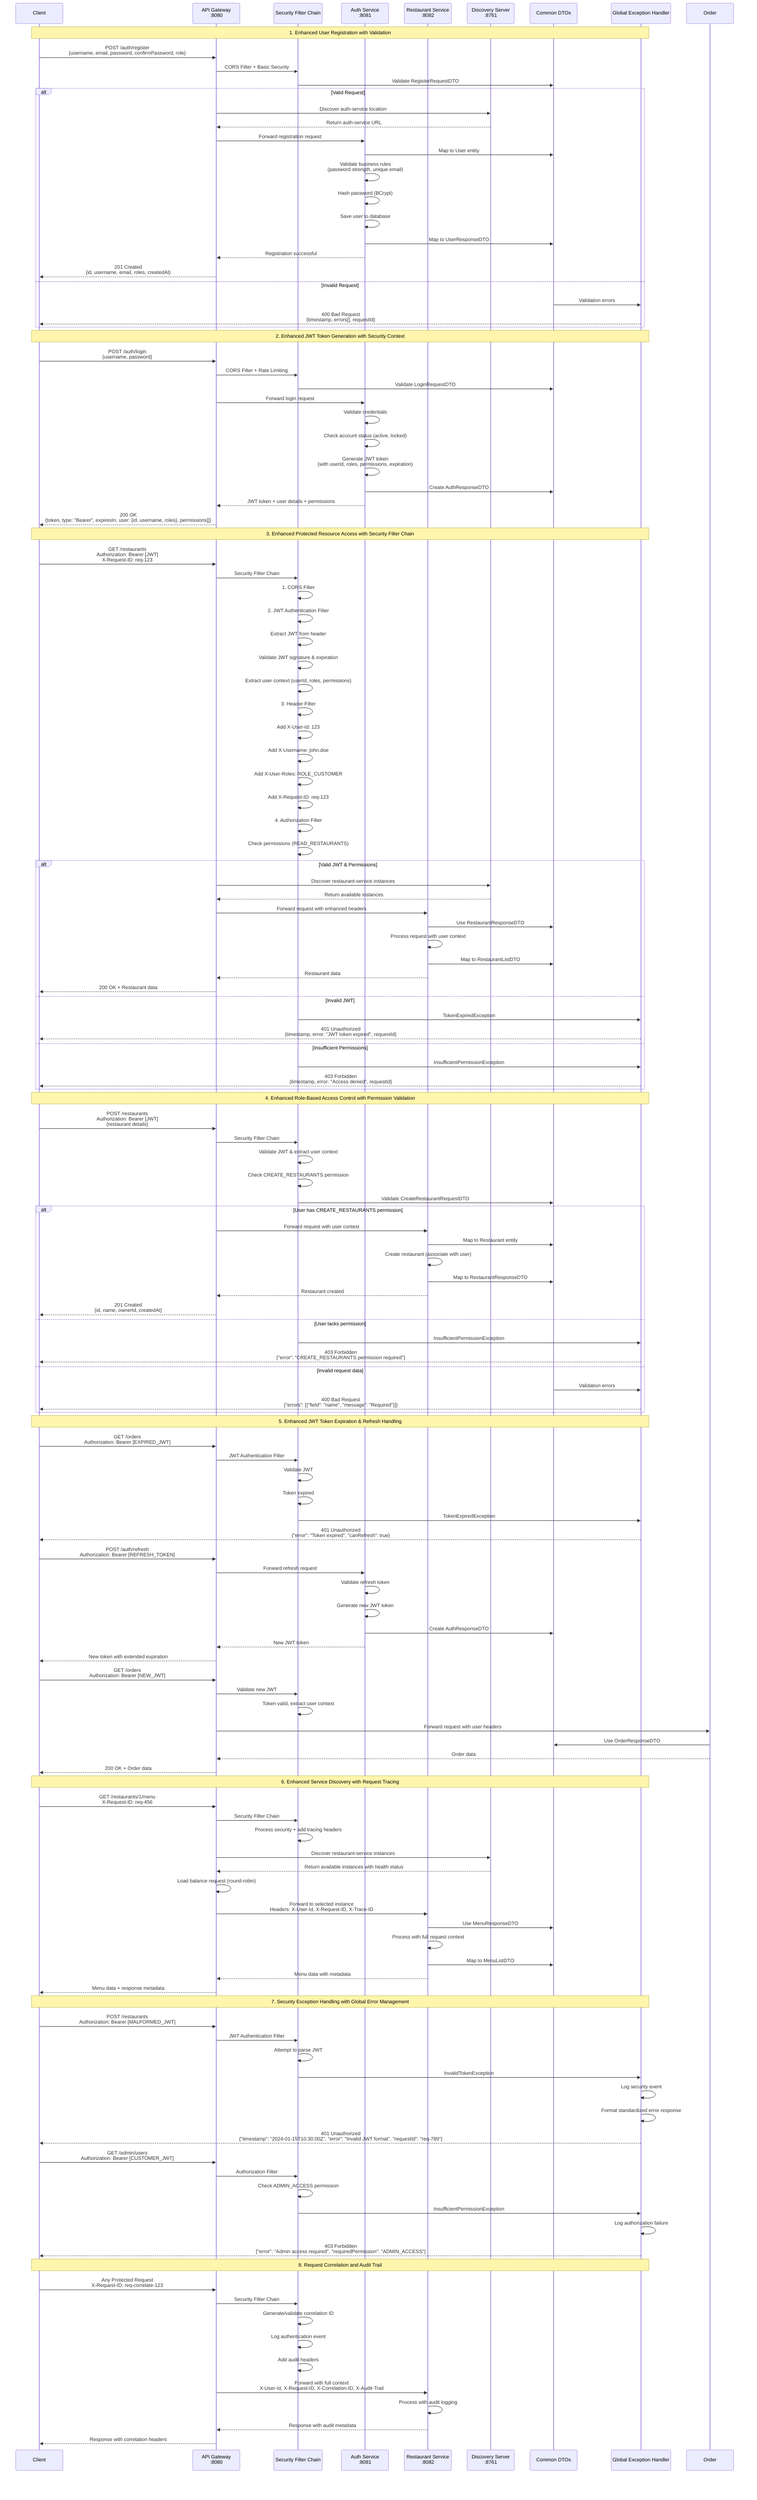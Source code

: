 sequenceDiagram
    participant Client
    participant Gateway as API Gateway<br/>:8080
    participant SecurityFilters as Security Filter Chain
    participant Auth as Auth Service<br/>:8081
    participant Restaurant as Restaurant Service<br/>:8082
    participant Eureka as Discovery Server<br/>:8761
    participant CommonDTO as Common DTOs
    participant GlobalException as Global Exception Handler

    Note over Client,GlobalException: 1. Enhanced User Registration with Validation

    Client->>Gateway: POST /auth/register<br/>{username, email, password, confirmPassword, role}
    Gateway->>SecurityFilters: CORS Filter + Basic Security
    SecurityFilters->>CommonDTO: Validate RegisterRequestDTO
    alt Valid Request
        Gateway->>Eureka: Discover auth-service location
        Eureka-->>Gateway: Return auth-service URL
        Gateway->>Auth: Forward registration request
        Auth->>CommonDTO: Map to User entity
        Auth->>Auth: Validate business rules<br/>(password strength, unique email)
        Auth->>Auth: Hash password (BCrypt)
        Auth->>Auth: Save user to database
        Auth->>CommonDTO: Map to UserResponseDTO
        Auth-->>Gateway: Registration successful
        Gateway-->>Client: 201 Created<br/>{id, username, email, roles, createdAt}
    else Invalid Request
        CommonDTO->>GlobalException: Validation errors
        GlobalException-->>Client: 400 Bad Request<br/>{timestamp, errors[], requestId}
    end

    Note over Client,GlobalException: 2. Enhanced JWT Token Generation with Security Context

    Client->>Gateway: POST /auth/login<br/>{username, password}
    Gateway->>SecurityFilters: CORS Filter + Rate Limiting
    SecurityFilters->>CommonDTO: Validate LoginRequestDTO
    Gateway->>Auth: Forward login request
    Auth->>Auth: Validate credentials
    Auth->>Auth: Check account status (active, locked)
    Auth->>Auth: Generate JWT token<br/>(with userId, roles, permissions, expiration)
    Auth->>CommonDTO: Create AuthResponseDTO
    Auth-->>Gateway: JWT token + user details + permissions
    Gateway-->>Client: 200 OK<br/>{token, type: "Bearer", expiresIn, user: {id, username, roles}, permissions[]}

    Note over Client,GlobalException: 3. Enhanced Protected Resource Access with Security Filter Chain

    Client->>Gateway: GET /restaurants<br/>Authorization: Bearer [JWT]<br/>X-Request-ID: req-123
    Gateway->>SecurityFilters: Security Filter Chain
    SecurityFilters->>SecurityFilters: 1. CORS Filter
    SecurityFilters->>SecurityFilters: 2. JWT Authentication Filter
    SecurityFilters->>SecurityFilters: Extract JWT from header
    SecurityFilters->>SecurityFilters: Validate JWT signature & expiration
    SecurityFilters->>SecurityFilters: Extract user context (userId, roles, permissions)
    SecurityFilters->>SecurityFilters: 3. Header Filter
    SecurityFilters->>SecurityFilters: Add X-User-Id: 123
    SecurityFilters->>SecurityFilters: Add X-Username: john.doe
    SecurityFilters->>SecurityFilters: Add X-User-Roles: ROLE_CUSTOMER
    SecurityFilters->>SecurityFilters: Add X-Request-ID: req-123
    SecurityFilters->>SecurityFilters: 4. Authorization Filter
    SecurityFilters->>SecurityFilters: Check permissions (READ_RESTAURANTS)

    alt Valid JWT & Permissions
        Gateway->>Eureka: Discover restaurant-service instances
        Eureka-->>Gateway: Return available instances
        Gateway->>Restaurant: Forward request with enhanced headers
        Restaurant->>CommonDTO: Use RestaurantResponseDTO
        Restaurant->>Restaurant: Process request with user context
        Restaurant->>CommonDTO: Map to RestaurantListDTO
        Restaurant-->>Gateway: Restaurant data
        Gateway-->>Client: 200 OK + Restaurant data
    else Invalid JWT
        SecurityFilters->>GlobalException: TokenExpiredException
        GlobalException-->>Client: 401 Unauthorized<br/>{timestamp, error: "JWT token expired", requestId}
    else Insufficient Permissions
        SecurityFilters->>GlobalException: InsufficientPermissionException
        GlobalException-->>Client: 403 Forbidden<br/>{timestamp, error: "Access denied", requestId}
    end

    Note over Client,GlobalException: 4. Enhanced Role-Based Access Control with Permission Validation

    Client->>Gateway: POST /restaurants<br/>Authorization: Bearer [JWT]<br/>{restaurant details}
    Gateway->>SecurityFilters: Security Filter Chain
    SecurityFilters->>SecurityFilters: Validate JWT & extract user context
    SecurityFilters->>SecurityFilters: Check CREATE_RESTAURANTS permission
    SecurityFilters->>CommonDTO: Validate CreateRestaurantRequestDTO

    alt User has CREATE_RESTAURANTS permission
        Gateway->>Restaurant: Forward request with user context
        Restaurant->>CommonDTO: Map to Restaurant entity
        Restaurant->>Restaurant: Create restaurant (associate with user)
        Restaurant->>CommonDTO: Map to RestaurantResponseDTO
        Restaurant-->>Gateway: Restaurant created
        Gateway-->>Client: 201 Created<br/>{id, name, ownerId, createdAt}
    else User lacks permission
        SecurityFilters->>GlobalException: InsufficientPermissionException
        GlobalException-->>Client: 403 Forbidden<br/>{"error": "CREATE_RESTAURANTS permission required"}
    else Invalid request data
        CommonDTO->>GlobalException: Validation errors
        GlobalException-->>Client: 400 Bad Request<br/>{"errors": [{"field": "name", "message": "Required"}]}
    end

    Note over Client,GlobalException: 5. Enhanced JWT Token Expiration & Refresh Handling

    Client->>Gateway: GET /orders<br/>Authorization: Bearer [EXPIRED_JWT]
    Gateway->>SecurityFilters: JWT Authentication Filter
    SecurityFilters->>SecurityFilters: Validate JWT
    SecurityFilters->>SecurityFilters: Token expired
    SecurityFilters->>GlobalException: TokenExpiredException
    GlobalException-->>Client: 401 Unauthorized<br/>{"error": "Token expired", "canRefresh": true}

    Client->>Gateway: POST /auth/refresh<br/>Authorization: Bearer [REFRESH_TOKEN]
    Gateway->>Auth: Forward refresh request
    Auth->>Auth: Validate refresh token
    Auth->>Auth: Generate new JWT token
    Auth->>CommonDTO: Create AuthResponseDTO
    Auth-->>Gateway: New JWT token
    Gateway-->>Client: New token with extended expiration

    Client->>Gateway: GET /orders<br/>Authorization: Bearer [NEW_JWT]
    Gateway->>SecurityFilters: Validate new JWT
    SecurityFilters->>SecurityFilters: Token valid, extract user context
    Gateway->>Order: Forward request with user headers
    Order->>CommonDTO: Use OrderResponseDTO
    Order-->>Gateway: Order data
    Gateway-->>Client: 200 OK + Order data

    Note over Client,GlobalException: 6. Enhanced Service Discovery with Request Tracing

    Client->>Gateway: GET /restaurants/1/menu<br/>X-Request-ID: req-456
    Gateway->>SecurityFilters: Security Filter Chain
    SecurityFilters->>SecurityFilters: Process security + add tracing headers
    Gateway->>Eureka: Discover restaurant-service instances
    Eureka-->>Gateway: Return available instances with health status
    Gateway->>Gateway: Load balance request (round-robin)
    Gateway->>Restaurant: Forward to selected instance<br/>Headers: X-User-Id, X-Request-ID, X-Trace-ID
    Restaurant->>CommonDTO: Use MenuResponseDTO
    Restaurant->>Restaurant: Process with full request context
    Restaurant->>CommonDTO: Map to MenuListDTO
    Restaurant-->>Gateway: Menu data with metadata
    Gateway-->>Client: Menu data + response metadata

    Note over Client,GlobalException: 7. Security Exception Handling with Global Error Management

    Client->>Gateway: POST /restaurants<br/>Authorization: Bearer [MALFORMED_JWT]
    Gateway->>SecurityFilters: JWT Authentication Filter
    SecurityFilters->>SecurityFilters: Attempt to parse JWT
    SecurityFilters->>GlobalException: InvalidTokenException
    GlobalException->>GlobalException: Log security event
    GlobalException->>GlobalException: Format standardized error response
    GlobalException-->>Client: 401 Unauthorized<br/>{"timestamp": "2024-01-15T10:30:00Z", "error": "Invalid JWT format", "requestId": "req-789"}

    Client->>Gateway: GET /admin/users<br/>Authorization: Bearer [CUSTOMER_JWT]
    Gateway->>SecurityFilters: Authorization Filter
    SecurityFilters->>SecurityFilters: Check ADMIN_ACCESS permission
    SecurityFilters->>GlobalException: InsufficientPermissionException
    GlobalException->>GlobalException: Log authorization failure
    GlobalException-->>Client: 403 Forbidden<br/>{"error": "Admin access required", "requiredPermission": "ADMIN_ACCESS"}

    Note over Client,GlobalException: 8. Request Correlation and Audit Trail

    Client->>Gateway: Any Protected Request<br/>X-Request-ID: req-correlate-123
    Gateway->>SecurityFilters: Security Filter Chain
    SecurityFilters->>SecurityFilters: Generate/validate correlation ID
    SecurityFilters->>SecurityFilters: Log authentication event
    SecurityFilters->>SecurityFilters: Add audit headers
    Gateway->>Restaurant: Forward with full context<br/>X-User-Id, X-Request-ID, X-Correlation-ID, X-Audit-Trail
    Restaurant->>Restaurant: Process with audit logging
    Restaurant-->>Gateway: Response with audit metadata
    Gateway-->>Client: Response with correlation headers